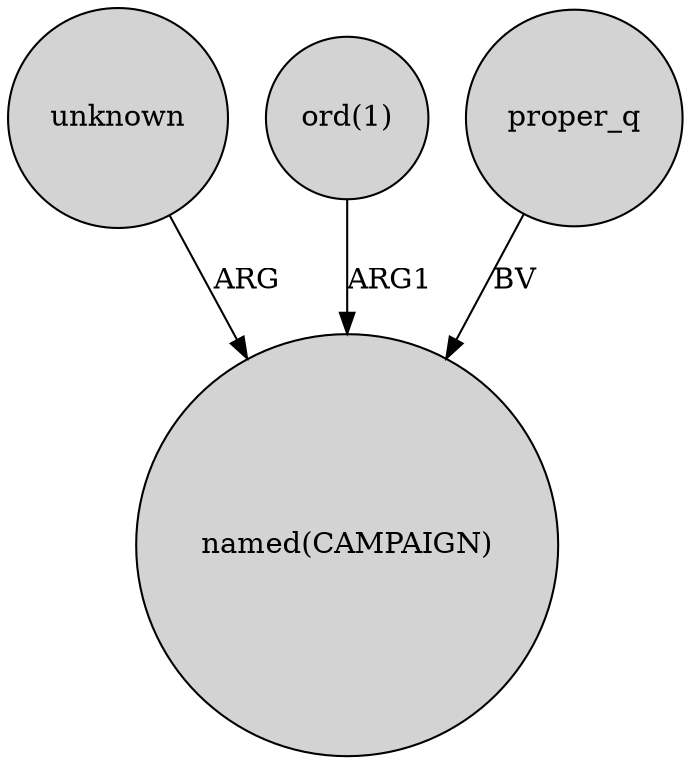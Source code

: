 digraph {
	node [shape=circle style=filled]
	unknown -> "named(CAMPAIGN)" [label=ARG]
	"ord(1)" -> "named(CAMPAIGN)" [label=ARG1]
	proper_q -> "named(CAMPAIGN)" [label=BV]
}
